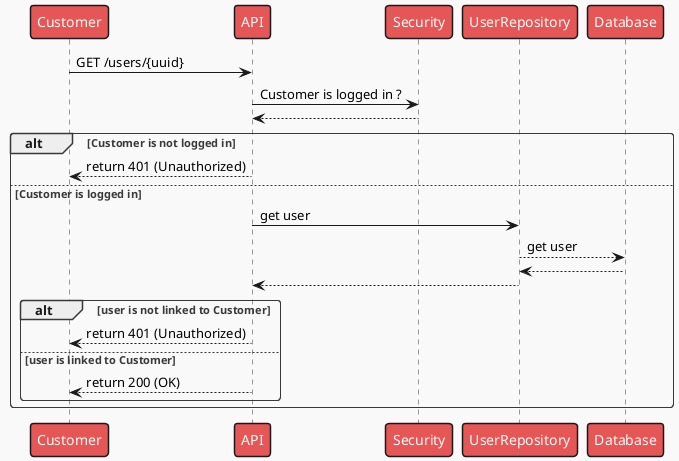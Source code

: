 @startuml

!theme mars

Customer -> API : GET /users/{uuid}

API -> Security : Customer is logged in ?
Security --> API
alt Customer is not logged in
    API --> Customer : return 401 (Unauthorized)
else Customer is logged in
    API -> UserRepository : get user
    UserRepository --> Database : get user
    Database --> UserRepository
    UserRepository --> API
    alt user is not linked to Customer
        API --> Customer : return 401 (Unauthorized)
    else user is linked to Customer
        API --> Customer : return 200 (OK)
    end
end
@enduml
